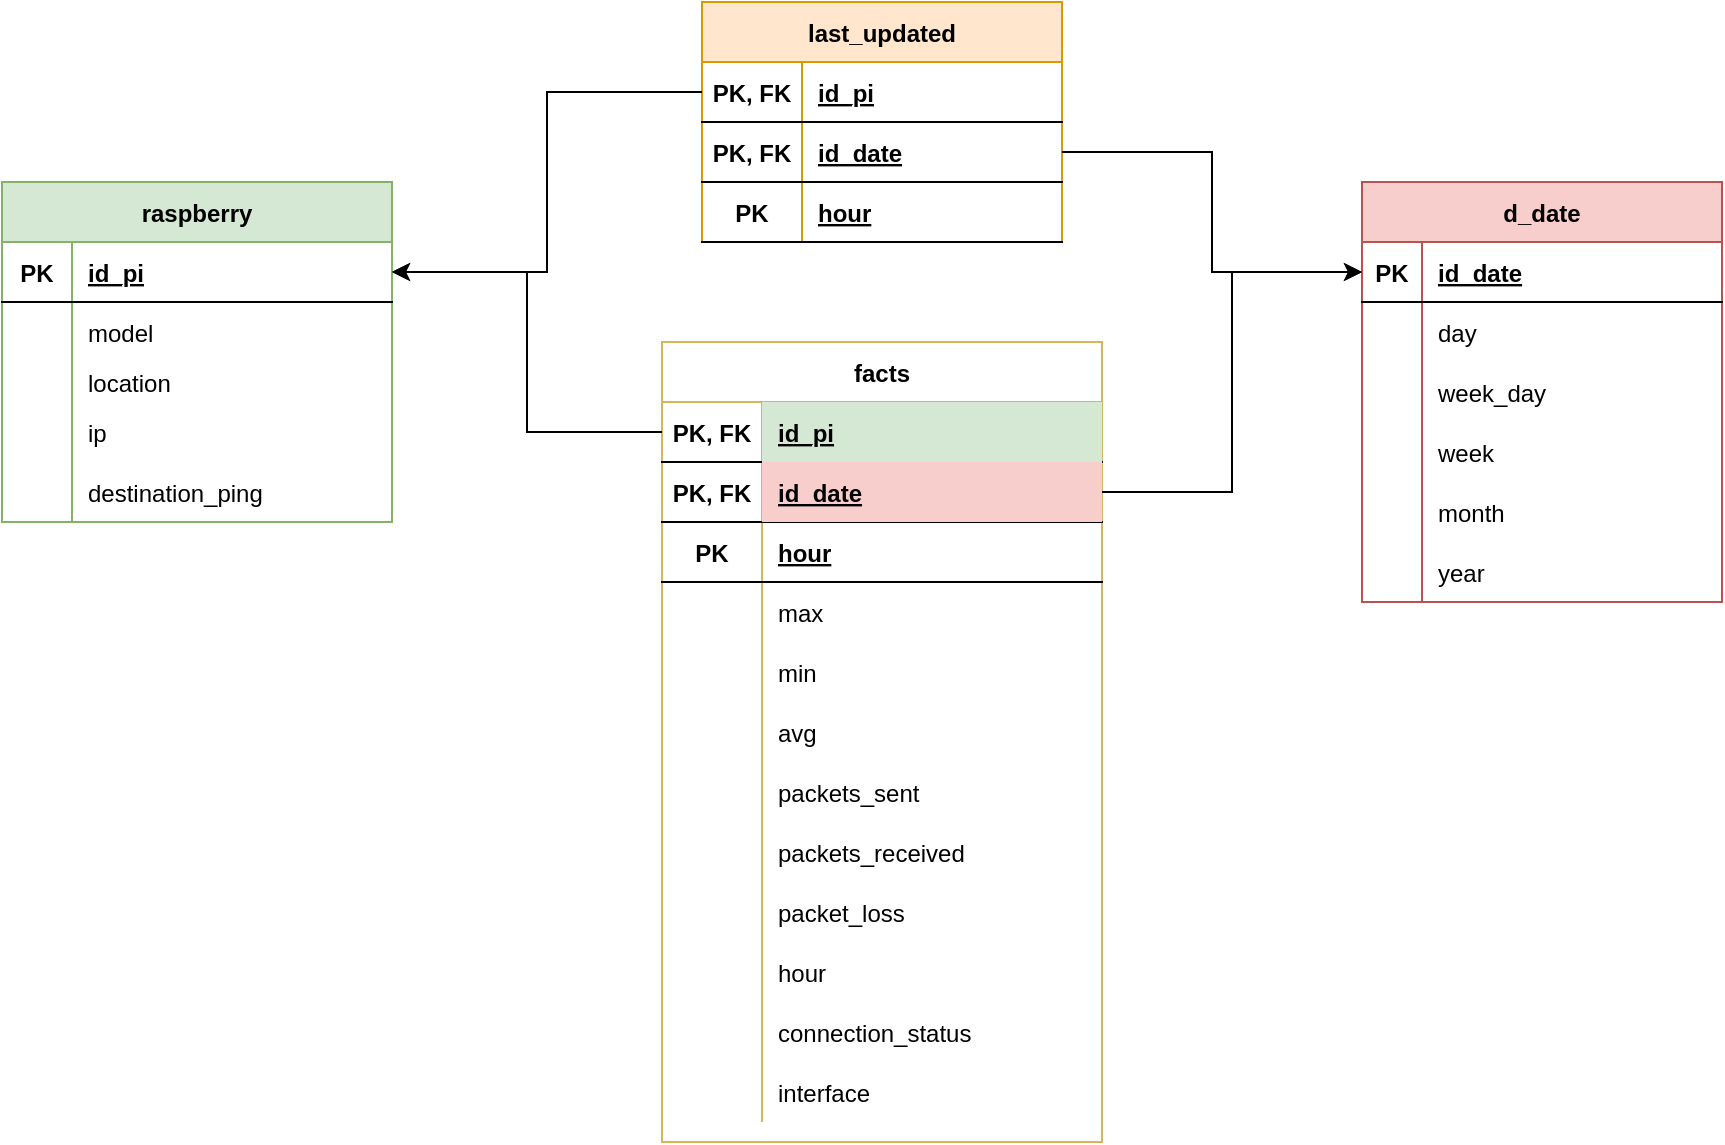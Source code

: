 <mxfile version="20.0.4" type="device"><diagram id="R2lEEEUBdFMjLlhIrx00" name="Page-1"><mxGraphModel dx="196" dy="612" grid="0" gridSize="10" guides="1" tooltips="1" connect="1" arrows="1" fold="1" page="1" pageScale="1" pageWidth="1100" pageHeight="850" math="0" shadow="0" extFonts="Permanent Marker^https://fonts.googleapis.com/css?family=Permanent+Marker"><root><mxCell id="0"/><mxCell id="1" parent="0"/><mxCell id="GsakEK6tu196Ty3ZhDN4-81" value="raspberry" style="shape=table;startSize=30;container=1;collapsible=1;childLayout=tableLayout;fixedRows=1;rowLines=0;fontStyle=1;align=center;resizeLast=1;fillColor=#d5e8d4;strokeColor=#82b366;" vertex="1" parent="1"><mxGeometry x="1220" y="245" width="195" height="170" as="geometry"><mxRectangle x="420" y="270" width="90" height="30" as="alternateBounds"/></mxGeometry></mxCell><mxCell id="GsakEK6tu196Ty3ZhDN4-82" value="" style="shape=tableRow;horizontal=0;startSize=0;swimlaneHead=0;swimlaneBody=0;fillColor=none;collapsible=0;dropTarget=0;points=[[0,0.5],[1,0.5]];portConstraint=eastwest;top=0;left=0;right=0;bottom=1;" vertex="1" parent="GsakEK6tu196Ty3ZhDN4-81"><mxGeometry y="30" width="195" height="30" as="geometry"/></mxCell><mxCell id="GsakEK6tu196Ty3ZhDN4-83" value="PK" style="shape=partialRectangle;connectable=0;fillColor=none;top=0;left=0;bottom=0;right=0;fontStyle=1;overflow=hidden;" vertex="1" parent="GsakEK6tu196Ty3ZhDN4-82"><mxGeometry width="35" height="30" as="geometry"><mxRectangle width="35" height="30" as="alternateBounds"/></mxGeometry></mxCell><mxCell id="GsakEK6tu196Ty3ZhDN4-84" value="id_pi" style="shape=partialRectangle;connectable=0;fillColor=none;top=0;left=0;bottom=0;right=0;align=left;spacingLeft=6;fontStyle=5;overflow=hidden;" vertex="1" parent="GsakEK6tu196Ty3ZhDN4-82"><mxGeometry x="35" width="160" height="30" as="geometry"><mxRectangle width="160" height="30" as="alternateBounds"/></mxGeometry></mxCell><mxCell id="GsakEK6tu196Ty3ZhDN4-85" value="" style="shape=tableRow;horizontal=0;startSize=0;swimlaneHead=0;swimlaneBody=0;fillColor=none;collapsible=0;dropTarget=0;points=[[0,0.5],[1,0.5]];portConstraint=eastwest;top=0;left=0;right=0;bottom=0;" vertex="1" parent="GsakEK6tu196Ty3ZhDN4-81"><mxGeometry y="60" width="195" height="30" as="geometry"/></mxCell><mxCell id="GsakEK6tu196Ty3ZhDN4-86" value="" style="shape=partialRectangle;connectable=0;fillColor=none;top=0;left=0;bottom=0;right=0;editable=1;overflow=hidden;" vertex="1" parent="GsakEK6tu196Ty3ZhDN4-85"><mxGeometry width="35" height="30" as="geometry"><mxRectangle width="35" height="30" as="alternateBounds"/></mxGeometry></mxCell><mxCell id="GsakEK6tu196Ty3ZhDN4-87" value="model" style="shape=partialRectangle;connectable=0;fillColor=none;top=0;left=0;bottom=0;right=0;align=left;spacingLeft=6;overflow=hidden;" vertex="1" parent="GsakEK6tu196Ty3ZhDN4-85"><mxGeometry x="35" width="160" height="30" as="geometry"><mxRectangle width="160" height="30" as="alternateBounds"/></mxGeometry></mxCell><mxCell id="GsakEK6tu196Ty3ZhDN4-88" value="" style="shape=tableRow;horizontal=0;startSize=0;swimlaneHead=0;swimlaneBody=0;fillColor=none;collapsible=0;dropTarget=0;points=[[0,0.5],[1,0.5]];portConstraint=eastwest;top=0;left=0;right=0;bottom=0;" vertex="1" parent="GsakEK6tu196Ty3ZhDN4-81"><mxGeometry y="90" width="195" height="20" as="geometry"/></mxCell><mxCell id="GsakEK6tu196Ty3ZhDN4-89" value="" style="shape=partialRectangle;connectable=0;fillColor=none;top=0;left=0;bottom=0;right=0;editable=1;overflow=hidden;" vertex="1" parent="GsakEK6tu196Ty3ZhDN4-88"><mxGeometry width="35" height="20" as="geometry"><mxRectangle width="35" height="20" as="alternateBounds"/></mxGeometry></mxCell><mxCell id="GsakEK6tu196Ty3ZhDN4-90" value="location" style="shape=partialRectangle;connectable=0;fillColor=none;top=0;left=0;bottom=0;right=0;align=left;spacingLeft=6;overflow=hidden;" vertex="1" parent="GsakEK6tu196Ty3ZhDN4-88"><mxGeometry x="35" width="160" height="20" as="geometry"><mxRectangle width="160" height="20" as="alternateBounds"/></mxGeometry></mxCell><mxCell id="GsakEK6tu196Ty3ZhDN4-91" value="" style="shape=tableRow;horizontal=0;startSize=0;swimlaneHead=0;swimlaneBody=0;fillColor=none;collapsible=0;dropTarget=0;points=[[0,0.5],[1,0.5]];portConstraint=eastwest;top=0;left=0;right=0;bottom=0;" vertex="1" parent="GsakEK6tu196Ty3ZhDN4-81"><mxGeometry y="110" width="195" height="30" as="geometry"/></mxCell><mxCell id="GsakEK6tu196Ty3ZhDN4-92" value="" style="shape=partialRectangle;connectable=0;fillColor=none;top=0;left=0;bottom=0;right=0;editable=1;overflow=hidden;" vertex="1" parent="GsakEK6tu196Ty3ZhDN4-91"><mxGeometry width="35" height="30" as="geometry"><mxRectangle width="35" height="30" as="alternateBounds"/></mxGeometry></mxCell><mxCell id="GsakEK6tu196Ty3ZhDN4-93" value="ip" style="shape=partialRectangle;connectable=0;fillColor=none;top=0;left=0;bottom=0;right=0;align=left;spacingLeft=6;overflow=hidden;" vertex="1" parent="GsakEK6tu196Ty3ZhDN4-91"><mxGeometry x="35" width="160" height="30" as="geometry"><mxRectangle width="160" height="30" as="alternateBounds"/></mxGeometry></mxCell><mxCell id="GsakEK6tu196Ty3ZhDN4-161" value="" style="shape=tableRow;horizontal=0;startSize=0;swimlaneHead=0;swimlaneBody=0;fillColor=none;collapsible=0;dropTarget=0;points=[[0,0.5],[1,0.5]];portConstraint=eastwest;top=0;left=0;right=0;bottom=0;" vertex="1" parent="GsakEK6tu196Ty3ZhDN4-81"><mxGeometry y="140" width="195" height="30" as="geometry"/></mxCell><mxCell id="GsakEK6tu196Ty3ZhDN4-162" value="" style="shape=partialRectangle;connectable=0;fillColor=none;top=0;left=0;bottom=0;right=0;editable=1;overflow=hidden;" vertex="1" parent="GsakEK6tu196Ty3ZhDN4-161"><mxGeometry width="35" height="30" as="geometry"><mxRectangle width="35" height="30" as="alternateBounds"/></mxGeometry></mxCell><mxCell id="GsakEK6tu196Ty3ZhDN4-163" value="destination_ping" style="shape=partialRectangle;connectable=0;fillColor=none;top=0;left=0;bottom=0;right=0;align=left;spacingLeft=6;overflow=hidden;" vertex="1" parent="GsakEK6tu196Ty3ZhDN4-161"><mxGeometry x="35" width="160" height="30" as="geometry"><mxRectangle width="160" height="30" as="alternateBounds"/></mxGeometry></mxCell><mxCell id="GsakEK6tu196Ty3ZhDN4-94" value="d_date" style="shape=table;startSize=30;container=1;collapsible=1;childLayout=tableLayout;fixedRows=1;rowLines=0;fontStyle=1;align=center;resizeLast=1;fillColor=#f8cecc;strokeColor=#b85450;shadow=0;rounded=0;sketch=0;" vertex="1" parent="1"><mxGeometry x="1900" y="245" width="180" height="210" as="geometry"/></mxCell><mxCell id="GsakEK6tu196Ty3ZhDN4-95" value="" style="shape=tableRow;horizontal=0;startSize=0;swimlaneHead=0;swimlaneBody=0;fillColor=none;collapsible=0;dropTarget=0;points=[[0,0.5],[1,0.5]];portConstraint=eastwest;top=0;left=0;right=0;bottom=1;" vertex="1" parent="GsakEK6tu196Ty3ZhDN4-94"><mxGeometry y="30" width="180" height="30" as="geometry"/></mxCell><mxCell id="GsakEK6tu196Ty3ZhDN4-96" value="PK" style="shape=partialRectangle;connectable=0;fillColor=none;top=0;left=0;bottom=0;right=0;fontStyle=1;overflow=hidden;" vertex="1" parent="GsakEK6tu196Ty3ZhDN4-95"><mxGeometry width="30" height="30" as="geometry"><mxRectangle width="30" height="30" as="alternateBounds"/></mxGeometry></mxCell><mxCell id="GsakEK6tu196Ty3ZhDN4-97" value="id_date" style="shape=partialRectangle;connectable=0;fillColor=none;top=0;left=0;bottom=0;right=0;align=left;spacingLeft=6;fontStyle=5;overflow=hidden;" vertex="1" parent="GsakEK6tu196Ty3ZhDN4-95"><mxGeometry x="30" width="150" height="30" as="geometry"><mxRectangle width="150" height="30" as="alternateBounds"/></mxGeometry></mxCell><mxCell id="GsakEK6tu196Ty3ZhDN4-98" value="" style="shape=tableRow;horizontal=0;startSize=0;swimlaneHead=0;swimlaneBody=0;fillColor=none;collapsible=0;dropTarget=0;points=[[0,0.5],[1,0.5]];portConstraint=eastwest;top=0;left=0;right=0;bottom=0;" vertex="1" parent="GsakEK6tu196Ty3ZhDN4-94"><mxGeometry y="60" width="180" height="30" as="geometry"/></mxCell><mxCell id="GsakEK6tu196Ty3ZhDN4-99" value="" style="shape=partialRectangle;connectable=0;fillColor=none;top=0;left=0;bottom=0;right=0;editable=1;overflow=hidden;" vertex="1" parent="GsakEK6tu196Ty3ZhDN4-98"><mxGeometry width="30" height="30" as="geometry"><mxRectangle width="30" height="30" as="alternateBounds"/></mxGeometry></mxCell><mxCell id="GsakEK6tu196Ty3ZhDN4-100" value="day" style="shape=partialRectangle;connectable=0;fillColor=none;top=0;left=0;bottom=0;right=0;align=left;spacingLeft=6;overflow=hidden;" vertex="1" parent="GsakEK6tu196Ty3ZhDN4-98"><mxGeometry x="30" width="150" height="30" as="geometry"><mxRectangle width="150" height="30" as="alternateBounds"/></mxGeometry></mxCell><mxCell id="GsakEK6tu196Ty3ZhDN4-101" value="" style="shape=tableRow;horizontal=0;startSize=0;swimlaneHead=0;swimlaneBody=0;fillColor=none;collapsible=0;dropTarget=0;points=[[0,0.5],[1,0.5]];portConstraint=eastwest;top=0;left=0;right=0;bottom=0;" vertex="1" parent="GsakEK6tu196Ty3ZhDN4-94"><mxGeometry y="90" width="180" height="30" as="geometry"/></mxCell><mxCell id="GsakEK6tu196Ty3ZhDN4-102" value="" style="shape=partialRectangle;connectable=0;fillColor=none;top=0;left=0;bottom=0;right=0;editable=1;overflow=hidden;" vertex="1" parent="GsakEK6tu196Ty3ZhDN4-101"><mxGeometry width="30" height="30" as="geometry"><mxRectangle width="30" height="30" as="alternateBounds"/></mxGeometry></mxCell><mxCell id="GsakEK6tu196Ty3ZhDN4-103" value="week_day" style="shape=partialRectangle;connectable=0;fillColor=none;top=0;left=0;bottom=0;right=0;align=left;spacingLeft=6;overflow=hidden;strokeColor=#d6b656;" vertex="1" parent="GsakEK6tu196Ty3ZhDN4-101"><mxGeometry x="30" width="150" height="30" as="geometry"><mxRectangle width="150" height="30" as="alternateBounds"/></mxGeometry></mxCell><mxCell id="GsakEK6tu196Ty3ZhDN4-104" value="" style="shape=tableRow;horizontal=0;startSize=0;swimlaneHead=0;swimlaneBody=0;fillColor=none;collapsible=0;dropTarget=0;points=[[0,0.5],[1,0.5]];portConstraint=eastwest;top=0;left=0;right=0;bottom=0;" vertex="1" parent="GsakEK6tu196Ty3ZhDN4-94"><mxGeometry y="120" width="180" height="30" as="geometry"/></mxCell><mxCell id="GsakEK6tu196Ty3ZhDN4-105" value="" style="shape=partialRectangle;connectable=0;fillColor=none;top=0;left=0;bottom=0;right=0;editable=1;overflow=hidden;" vertex="1" parent="GsakEK6tu196Ty3ZhDN4-104"><mxGeometry width="30" height="30" as="geometry"><mxRectangle width="30" height="30" as="alternateBounds"/></mxGeometry></mxCell><mxCell id="GsakEK6tu196Ty3ZhDN4-106" value="week" style="shape=partialRectangle;connectable=0;fillColor=none;top=0;left=0;bottom=0;right=0;align=left;spacingLeft=6;overflow=hidden;" vertex="1" parent="GsakEK6tu196Ty3ZhDN4-104"><mxGeometry x="30" width="150" height="30" as="geometry"><mxRectangle width="150" height="30" as="alternateBounds"/></mxGeometry></mxCell><mxCell id="GsakEK6tu196Ty3ZhDN4-107" value="" style="shape=tableRow;horizontal=0;startSize=0;swimlaneHead=0;swimlaneBody=0;fillColor=none;collapsible=0;dropTarget=0;points=[[0,0.5],[1,0.5]];portConstraint=eastwest;top=0;left=0;right=0;bottom=0;" vertex="1" parent="GsakEK6tu196Ty3ZhDN4-94"><mxGeometry y="150" width="180" height="30" as="geometry"/></mxCell><mxCell id="GsakEK6tu196Ty3ZhDN4-108" value="" style="shape=partialRectangle;connectable=0;fillColor=none;top=0;left=0;bottom=0;right=0;editable=1;overflow=hidden;" vertex="1" parent="GsakEK6tu196Ty3ZhDN4-107"><mxGeometry width="30" height="30" as="geometry"><mxRectangle width="30" height="30" as="alternateBounds"/></mxGeometry></mxCell><mxCell id="GsakEK6tu196Ty3ZhDN4-109" value="month" style="shape=partialRectangle;connectable=0;fillColor=none;top=0;left=0;bottom=0;right=0;align=left;spacingLeft=6;overflow=hidden;" vertex="1" parent="GsakEK6tu196Ty3ZhDN4-107"><mxGeometry x="30" width="150" height="30" as="geometry"><mxRectangle width="150" height="30" as="alternateBounds"/></mxGeometry></mxCell><mxCell id="GsakEK6tu196Ty3ZhDN4-110" value="" style="shape=tableRow;horizontal=0;startSize=0;swimlaneHead=0;swimlaneBody=0;fillColor=none;collapsible=0;dropTarget=0;points=[[0,0.5],[1,0.5]];portConstraint=eastwest;top=0;left=0;right=0;bottom=0;" vertex="1" parent="GsakEK6tu196Ty3ZhDN4-94"><mxGeometry y="180" width="180" height="30" as="geometry"/></mxCell><mxCell id="GsakEK6tu196Ty3ZhDN4-111" value="" style="shape=partialRectangle;connectable=0;fillColor=none;top=0;left=0;bottom=0;right=0;editable=1;overflow=hidden;" vertex="1" parent="GsakEK6tu196Ty3ZhDN4-110"><mxGeometry width="30" height="30" as="geometry"><mxRectangle width="30" height="30" as="alternateBounds"/></mxGeometry></mxCell><mxCell id="GsakEK6tu196Ty3ZhDN4-112" value="year" style="shape=partialRectangle;connectable=0;fillColor=none;top=0;left=0;bottom=0;right=0;align=left;spacingLeft=6;overflow=hidden;" vertex="1" parent="GsakEK6tu196Ty3ZhDN4-110"><mxGeometry x="30" width="150" height="30" as="geometry"><mxRectangle width="150" height="30" as="alternateBounds"/></mxGeometry></mxCell><mxCell id="GsakEK6tu196Ty3ZhDN4-113" value="facts" style="shape=table;startSize=30;container=1;collapsible=1;childLayout=tableLayout;fixedRows=1;rowLines=0;fontStyle=1;align=center;resizeLast=1;rounded=0;shadow=0;sketch=0;fillColor=none;strokeColor=#d6b656;" vertex="1" parent="1"><mxGeometry x="1550" y="325" width="220" height="400" as="geometry"/></mxCell><mxCell id="GsakEK6tu196Ty3ZhDN4-114" value="" style="shape=tableRow;horizontal=0;startSize=0;swimlaneHead=0;swimlaneBody=0;fillColor=none;collapsible=0;dropTarget=0;points=[[0,0.5],[1,0.5]];portConstraint=eastwest;top=0;left=0;right=0;bottom=1;rounded=0;shadow=0;sketch=0;" vertex="1" parent="GsakEK6tu196Ty3ZhDN4-113"><mxGeometry y="30" width="220" height="30" as="geometry"/></mxCell><mxCell id="GsakEK6tu196Ty3ZhDN4-115" value="PK, FK" style="shape=partialRectangle;connectable=0;fillColor=none;top=0;left=0;bottom=0;right=0;fontStyle=1;overflow=hidden;rounded=0;shadow=0;sketch=0;" vertex="1" parent="GsakEK6tu196Ty3ZhDN4-114"><mxGeometry width="50" height="30" as="geometry"><mxRectangle width="50" height="30" as="alternateBounds"/></mxGeometry></mxCell><mxCell id="GsakEK6tu196Ty3ZhDN4-116" value="id_pi" style="shape=partialRectangle;connectable=0;fillColor=#d5e8d4;top=0;left=0;bottom=0;right=0;align=left;spacingLeft=6;fontStyle=5;overflow=hidden;rounded=0;shadow=0;sketch=0;strokeColor=#82b366;" vertex="1" parent="GsakEK6tu196Ty3ZhDN4-114"><mxGeometry x="50" width="170" height="30" as="geometry"><mxRectangle width="170" height="30" as="alternateBounds"/></mxGeometry></mxCell><mxCell id="GsakEK6tu196Ty3ZhDN4-117" value="" style="shape=tableRow;horizontal=0;startSize=0;swimlaneHead=0;swimlaneBody=0;fillColor=none;collapsible=0;dropTarget=0;points=[[0,0.5],[1,0.5]];portConstraint=eastwest;top=0;left=0;right=0;bottom=1;rounded=0;shadow=0;sketch=0;" vertex="1" parent="GsakEK6tu196Ty3ZhDN4-113"><mxGeometry y="60" width="220" height="30" as="geometry"/></mxCell><mxCell id="GsakEK6tu196Ty3ZhDN4-118" value="PK, FK" style="shape=partialRectangle;connectable=0;fillColor=none;top=0;left=0;bottom=0;right=0;fontStyle=1;overflow=hidden;rounded=0;shadow=0;sketch=0;" vertex="1" parent="GsakEK6tu196Ty3ZhDN4-117"><mxGeometry width="50" height="30" as="geometry"><mxRectangle width="50" height="30" as="alternateBounds"/></mxGeometry></mxCell><mxCell id="GsakEK6tu196Ty3ZhDN4-119" value="id_date" style="shape=partialRectangle;connectable=0;fillColor=#f8cecc;top=0;left=0;bottom=0;right=0;align=left;spacingLeft=6;fontStyle=5;overflow=hidden;rounded=0;shadow=0;sketch=0;strokeColor=#b85450;" vertex="1" parent="GsakEK6tu196Ty3ZhDN4-117"><mxGeometry x="50" width="170" height="30" as="geometry"><mxRectangle width="170" height="30" as="alternateBounds"/></mxGeometry></mxCell><mxCell id="GsakEK6tu196Ty3ZhDN4-120" value="" style="shape=tableRow;horizontal=0;startSize=0;swimlaneHead=0;swimlaneBody=0;fillColor=none;collapsible=0;dropTarget=0;points=[[0,0.5],[1,0.5]];portConstraint=eastwest;top=0;left=0;right=0;bottom=1;rounded=0;shadow=0;sketch=0;" vertex="1" parent="GsakEK6tu196Ty3ZhDN4-113"><mxGeometry y="90" width="220" height="30" as="geometry"/></mxCell><mxCell id="GsakEK6tu196Ty3ZhDN4-121" value="PK" style="shape=partialRectangle;connectable=0;fillColor=none;top=0;left=0;bottom=0;right=0;fontStyle=1;overflow=hidden;rounded=0;shadow=0;sketch=0;" vertex="1" parent="GsakEK6tu196Ty3ZhDN4-120"><mxGeometry width="50" height="30" as="geometry"><mxRectangle width="50" height="30" as="alternateBounds"/></mxGeometry></mxCell><mxCell id="GsakEK6tu196Ty3ZhDN4-122" value="hour" style="shape=partialRectangle;connectable=0;fillColor=none;top=0;left=0;bottom=0;right=0;align=left;spacingLeft=6;fontStyle=5;overflow=hidden;rounded=0;shadow=0;sketch=0;" vertex="1" parent="GsakEK6tu196Ty3ZhDN4-120"><mxGeometry x="50" width="170" height="30" as="geometry"><mxRectangle width="170" height="30" as="alternateBounds"/></mxGeometry></mxCell><mxCell id="GsakEK6tu196Ty3ZhDN4-123" value="" style="shape=tableRow;horizontal=0;startSize=0;swimlaneHead=0;swimlaneBody=0;fillColor=none;collapsible=0;dropTarget=0;points=[[0,0.5],[1,0.5]];portConstraint=eastwest;top=0;left=0;right=0;bottom=0;rounded=0;shadow=0;sketch=0;" vertex="1" parent="GsakEK6tu196Ty3ZhDN4-113"><mxGeometry y="120" width="220" height="30" as="geometry"/></mxCell><mxCell id="GsakEK6tu196Ty3ZhDN4-124" value="" style="shape=partialRectangle;connectable=0;fillColor=none;top=0;left=0;bottom=0;right=0;editable=1;overflow=hidden;rounded=0;shadow=0;sketch=0;" vertex="1" parent="GsakEK6tu196Ty3ZhDN4-123"><mxGeometry width="50" height="30" as="geometry"><mxRectangle width="50" height="30" as="alternateBounds"/></mxGeometry></mxCell><mxCell id="GsakEK6tu196Ty3ZhDN4-125" value="max" style="shape=partialRectangle;connectable=0;fillColor=none;top=0;left=0;bottom=0;right=0;align=left;spacingLeft=6;overflow=hidden;rounded=0;shadow=0;sketch=0;" vertex="1" parent="GsakEK6tu196Ty3ZhDN4-123"><mxGeometry x="50" width="170" height="30" as="geometry"><mxRectangle width="170" height="30" as="alternateBounds"/></mxGeometry></mxCell><mxCell id="GsakEK6tu196Ty3ZhDN4-126" value="" style="shape=tableRow;horizontal=0;startSize=0;swimlaneHead=0;swimlaneBody=0;fillColor=none;collapsible=0;dropTarget=0;points=[[0,0.5],[1,0.5]];portConstraint=eastwest;top=0;left=0;right=0;bottom=0;rounded=0;shadow=0;sketch=0;" vertex="1" parent="GsakEK6tu196Ty3ZhDN4-113"><mxGeometry y="150" width="220" height="30" as="geometry"/></mxCell><mxCell id="GsakEK6tu196Ty3ZhDN4-127" value="" style="shape=partialRectangle;connectable=0;fillColor=none;top=0;left=0;bottom=0;right=0;editable=1;overflow=hidden;rounded=0;shadow=0;sketch=0;" vertex="1" parent="GsakEK6tu196Ty3ZhDN4-126"><mxGeometry width="50" height="30" as="geometry"><mxRectangle width="50" height="30" as="alternateBounds"/></mxGeometry></mxCell><mxCell id="GsakEK6tu196Ty3ZhDN4-128" value="min" style="shape=partialRectangle;connectable=0;fillColor=none;top=0;left=0;bottom=0;right=0;align=left;spacingLeft=6;overflow=hidden;rounded=0;shadow=0;sketch=0;" vertex="1" parent="GsakEK6tu196Ty3ZhDN4-126"><mxGeometry x="50" width="170" height="30" as="geometry"><mxRectangle width="170" height="30" as="alternateBounds"/></mxGeometry></mxCell><mxCell id="GsakEK6tu196Ty3ZhDN4-129" value="" style="shape=tableRow;horizontal=0;startSize=0;swimlaneHead=0;swimlaneBody=0;fillColor=none;collapsible=0;dropTarget=0;points=[[0,0.5],[1,0.5]];portConstraint=eastwest;top=0;left=0;right=0;bottom=0;rounded=0;shadow=0;sketch=0;" vertex="1" parent="GsakEK6tu196Ty3ZhDN4-113"><mxGeometry y="180" width="220" height="30" as="geometry"/></mxCell><mxCell id="GsakEK6tu196Ty3ZhDN4-130" value="" style="shape=partialRectangle;connectable=0;fillColor=none;top=0;left=0;bottom=0;right=0;editable=1;overflow=hidden;rounded=0;shadow=0;sketch=0;" vertex="1" parent="GsakEK6tu196Ty3ZhDN4-129"><mxGeometry width="50" height="30" as="geometry"><mxRectangle width="50" height="30" as="alternateBounds"/></mxGeometry></mxCell><mxCell id="GsakEK6tu196Ty3ZhDN4-131" value="avg" style="shape=partialRectangle;connectable=0;fillColor=none;top=0;left=0;bottom=0;right=0;align=left;spacingLeft=6;overflow=hidden;rounded=0;shadow=0;sketch=0;" vertex="1" parent="GsakEK6tu196Ty3ZhDN4-129"><mxGeometry x="50" width="170" height="30" as="geometry"><mxRectangle width="170" height="30" as="alternateBounds"/></mxGeometry></mxCell><mxCell id="GsakEK6tu196Ty3ZhDN4-132" value="" style="shape=tableRow;horizontal=0;startSize=0;swimlaneHead=0;swimlaneBody=0;fillColor=none;collapsible=0;dropTarget=0;points=[[0,0.5],[1,0.5]];portConstraint=eastwest;top=0;left=0;right=0;bottom=0;" vertex="1" parent="GsakEK6tu196Ty3ZhDN4-113"><mxGeometry y="210" width="220" height="30" as="geometry"/></mxCell><mxCell id="GsakEK6tu196Ty3ZhDN4-133" value="" style="shape=partialRectangle;connectable=0;fillColor=none;top=0;left=0;bottom=0;right=0;editable=1;overflow=hidden;" vertex="1" parent="GsakEK6tu196Ty3ZhDN4-132"><mxGeometry width="50" height="30" as="geometry"><mxRectangle width="50" height="30" as="alternateBounds"/></mxGeometry></mxCell><mxCell id="GsakEK6tu196Ty3ZhDN4-134" value="packets_sent" style="shape=partialRectangle;connectable=0;fillColor=none;top=0;left=0;bottom=0;right=0;align=left;spacingLeft=6;overflow=hidden;" vertex="1" parent="GsakEK6tu196Ty3ZhDN4-132"><mxGeometry x="50" width="170" height="30" as="geometry"><mxRectangle width="170" height="30" as="alternateBounds"/></mxGeometry></mxCell><mxCell id="GsakEK6tu196Ty3ZhDN4-135" value="" style="shape=tableRow;horizontal=0;startSize=0;swimlaneHead=0;swimlaneBody=0;fillColor=none;collapsible=0;dropTarget=0;points=[[0,0.5],[1,0.5]];portConstraint=eastwest;top=0;left=0;right=0;bottom=0;" vertex="1" parent="GsakEK6tu196Ty3ZhDN4-113"><mxGeometry y="240" width="220" height="30" as="geometry"/></mxCell><mxCell id="GsakEK6tu196Ty3ZhDN4-136" value="" style="shape=partialRectangle;connectable=0;fillColor=none;top=0;left=0;bottom=0;right=0;editable=1;overflow=hidden;" vertex="1" parent="GsakEK6tu196Ty3ZhDN4-135"><mxGeometry width="50" height="30" as="geometry"><mxRectangle width="50" height="30" as="alternateBounds"/></mxGeometry></mxCell><mxCell id="GsakEK6tu196Ty3ZhDN4-137" value="packets_received" style="shape=partialRectangle;connectable=0;fillColor=none;top=0;left=0;bottom=0;right=0;align=left;spacingLeft=6;overflow=hidden;" vertex="1" parent="GsakEK6tu196Ty3ZhDN4-135"><mxGeometry x="50" width="170" height="30" as="geometry"><mxRectangle width="170" height="30" as="alternateBounds"/></mxGeometry></mxCell><mxCell id="GsakEK6tu196Ty3ZhDN4-138" value="" style="shape=tableRow;horizontal=0;startSize=0;swimlaneHead=0;swimlaneBody=0;fillColor=none;collapsible=0;dropTarget=0;points=[[0,0.5],[1,0.5]];portConstraint=eastwest;top=0;left=0;right=0;bottom=0;" vertex="1" parent="GsakEK6tu196Ty3ZhDN4-113"><mxGeometry y="270" width="220" height="30" as="geometry"/></mxCell><mxCell id="GsakEK6tu196Ty3ZhDN4-139" value="" style="shape=partialRectangle;connectable=0;fillColor=none;top=0;left=0;bottom=0;right=0;editable=1;overflow=hidden;" vertex="1" parent="GsakEK6tu196Ty3ZhDN4-138"><mxGeometry width="50" height="30" as="geometry"><mxRectangle width="50" height="30" as="alternateBounds"/></mxGeometry></mxCell><mxCell id="GsakEK6tu196Ty3ZhDN4-140" value="packet_loss" style="shape=partialRectangle;connectable=0;fillColor=none;top=0;left=0;bottom=0;right=0;align=left;spacingLeft=6;overflow=hidden;" vertex="1" parent="GsakEK6tu196Ty3ZhDN4-138"><mxGeometry x="50" width="170" height="30" as="geometry"><mxRectangle width="170" height="30" as="alternateBounds"/></mxGeometry></mxCell><mxCell id="GsakEK6tu196Ty3ZhDN4-141" value="" style="shape=tableRow;horizontal=0;startSize=0;swimlaneHead=0;swimlaneBody=0;fillColor=none;collapsible=0;dropTarget=0;points=[[0,0.5],[1,0.5]];portConstraint=eastwest;top=0;left=0;right=0;bottom=0;" vertex="1" parent="GsakEK6tu196Ty3ZhDN4-113"><mxGeometry y="300" width="220" height="30" as="geometry"/></mxCell><mxCell id="GsakEK6tu196Ty3ZhDN4-142" value="" style="shape=partialRectangle;connectable=0;fillColor=none;top=0;left=0;bottom=0;right=0;editable=1;overflow=hidden;" vertex="1" parent="GsakEK6tu196Ty3ZhDN4-141"><mxGeometry width="50" height="30" as="geometry"><mxRectangle width="50" height="30" as="alternateBounds"/></mxGeometry></mxCell><mxCell id="GsakEK6tu196Ty3ZhDN4-143" value="hour" style="shape=partialRectangle;connectable=0;fillColor=none;top=0;left=0;bottom=0;right=0;align=left;spacingLeft=6;overflow=hidden;" vertex="1" parent="GsakEK6tu196Ty3ZhDN4-141"><mxGeometry x="50" width="170" height="30" as="geometry"><mxRectangle width="170" height="30" as="alternateBounds"/></mxGeometry></mxCell><mxCell id="GsakEK6tu196Ty3ZhDN4-144" value="" style="shape=tableRow;horizontal=0;startSize=0;swimlaneHead=0;swimlaneBody=0;fillColor=none;collapsible=0;dropTarget=0;points=[[0,0.5],[1,0.5]];portConstraint=eastwest;top=0;left=0;right=0;bottom=0;" vertex="1" parent="GsakEK6tu196Ty3ZhDN4-113"><mxGeometry y="330" width="220" height="30" as="geometry"/></mxCell><mxCell id="GsakEK6tu196Ty3ZhDN4-145" value="" style="shape=partialRectangle;connectable=0;fillColor=none;top=0;left=0;bottom=0;right=0;editable=1;overflow=hidden;" vertex="1" parent="GsakEK6tu196Ty3ZhDN4-144"><mxGeometry width="50" height="30" as="geometry"><mxRectangle width="50" height="30" as="alternateBounds"/></mxGeometry></mxCell><mxCell id="GsakEK6tu196Ty3ZhDN4-146" value="connection_status" style="shape=partialRectangle;connectable=0;fillColor=none;top=0;left=0;bottom=0;right=0;align=left;spacingLeft=6;overflow=hidden;" vertex="1" parent="GsakEK6tu196Ty3ZhDN4-144"><mxGeometry x="50" width="170" height="30" as="geometry"><mxRectangle width="170" height="30" as="alternateBounds"/></mxGeometry></mxCell><mxCell id="GsakEK6tu196Ty3ZhDN4-164" value="" style="shape=tableRow;horizontal=0;startSize=0;swimlaneHead=0;swimlaneBody=0;fillColor=none;collapsible=0;dropTarget=0;points=[[0,0.5],[1,0.5]];portConstraint=eastwest;top=0;left=0;right=0;bottom=0;" vertex="1" parent="GsakEK6tu196Ty3ZhDN4-113"><mxGeometry y="360" width="220" height="30" as="geometry"/></mxCell><mxCell id="GsakEK6tu196Ty3ZhDN4-165" value="" style="shape=partialRectangle;connectable=0;fillColor=none;top=0;left=0;bottom=0;right=0;editable=1;overflow=hidden;" vertex="1" parent="GsakEK6tu196Ty3ZhDN4-164"><mxGeometry width="50" height="30" as="geometry"><mxRectangle width="50" height="30" as="alternateBounds"/></mxGeometry></mxCell><mxCell id="GsakEK6tu196Ty3ZhDN4-166" value="interface" style="shape=partialRectangle;connectable=0;fillColor=none;top=0;left=0;bottom=0;right=0;align=left;spacingLeft=6;overflow=hidden;" vertex="1" parent="GsakEK6tu196Ty3ZhDN4-164"><mxGeometry x="50" width="170" height="30" as="geometry"><mxRectangle width="170" height="30" as="alternateBounds"/></mxGeometry></mxCell><mxCell id="GsakEK6tu196Ty3ZhDN4-147" style="edgeStyle=orthogonalEdgeStyle;rounded=0;orthogonalLoop=1;jettySize=auto;html=1;exitX=0;exitY=0.5;exitDx=0;exitDy=0;entryX=1;entryY=0.5;entryDx=0;entryDy=0;" edge="1" parent="1" source="GsakEK6tu196Ty3ZhDN4-114" target="GsakEK6tu196Ty3ZhDN4-82"><mxGeometry relative="1" as="geometry"/></mxCell><mxCell id="GsakEK6tu196Ty3ZhDN4-148" style="edgeStyle=orthogonalEdgeStyle;rounded=0;orthogonalLoop=1;jettySize=auto;html=1;exitX=1;exitY=0.5;exitDx=0;exitDy=0;entryX=0;entryY=0.5;entryDx=0;entryDy=0;" edge="1" parent="1" source="GsakEK6tu196Ty3ZhDN4-117" target="GsakEK6tu196Ty3ZhDN4-95"><mxGeometry relative="1" as="geometry"/></mxCell><mxCell id="GsakEK6tu196Ty3ZhDN4-149" value="last_updated" style="shape=table;startSize=30;container=1;collapsible=1;childLayout=tableLayout;fixedRows=1;rowLines=0;fontStyle=1;align=center;resizeLast=0;strokeColor=#d79b00;columnLines=1;resizeLastRow=0;fillColor=#ffe6cc;" vertex="1" parent="1"><mxGeometry x="1570" y="155" width="180" height="120" as="geometry"/></mxCell><mxCell id="GsakEK6tu196Ty3ZhDN4-150" value="" style="shape=tableRow;horizontal=0;startSize=0;swimlaneHead=0;swimlaneBody=0;fillColor=none;collapsible=0;dropTarget=0;points=[[0,0.5],[1,0.5]];portConstraint=eastwest;top=0;left=0;right=0;bottom=1;strokeColor=default;" vertex="1" parent="GsakEK6tu196Ty3ZhDN4-149"><mxGeometry y="30" width="180" height="30" as="geometry"/></mxCell><mxCell id="GsakEK6tu196Ty3ZhDN4-151" value="PK, FK" style="shape=partialRectangle;connectable=0;fillColor=none;top=0;left=0;bottom=0;right=0;fontStyle=1;overflow=hidden;strokeColor=default;" vertex="1" parent="GsakEK6tu196Ty3ZhDN4-150"><mxGeometry width="50" height="30" as="geometry"><mxRectangle width="50" height="30" as="alternateBounds"/></mxGeometry></mxCell><mxCell id="GsakEK6tu196Ty3ZhDN4-152" value="id_pi" style="shape=partialRectangle;connectable=0;fillColor=none;top=0;left=0;bottom=0;right=0;align=left;spacingLeft=6;fontStyle=5;overflow=hidden;strokeColor=default;" vertex="1" parent="GsakEK6tu196Ty3ZhDN4-150"><mxGeometry x="50" width="130" height="30" as="geometry"><mxRectangle width="130" height="30" as="alternateBounds"/></mxGeometry></mxCell><mxCell id="GsakEK6tu196Ty3ZhDN4-153" value="" style="shape=tableRow;horizontal=0;startSize=0;swimlaneHead=0;swimlaneBody=0;fillColor=none;collapsible=0;dropTarget=0;points=[[0,0.5],[1,0.5]];portConstraint=eastwest;top=0;left=0;right=0;bottom=1;strokeColor=default;" vertex="1" parent="GsakEK6tu196Ty3ZhDN4-149"><mxGeometry y="60" width="180" height="30" as="geometry"/></mxCell><mxCell id="GsakEK6tu196Ty3ZhDN4-154" value="PK, FK" style="shape=partialRectangle;connectable=0;fillColor=none;top=0;left=0;bottom=0;right=0;fontStyle=1;overflow=hidden;strokeColor=default;" vertex="1" parent="GsakEK6tu196Ty3ZhDN4-153"><mxGeometry width="50" height="30" as="geometry"><mxRectangle width="50" height="30" as="alternateBounds"/></mxGeometry></mxCell><mxCell id="GsakEK6tu196Ty3ZhDN4-155" value="id_date" style="shape=partialRectangle;connectable=0;fillColor=none;top=0;left=0;bottom=0;right=0;align=left;spacingLeft=6;fontStyle=5;overflow=hidden;strokeColor=default;" vertex="1" parent="GsakEK6tu196Ty3ZhDN4-153"><mxGeometry x="50" width="130" height="30" as="geometry"><mxRectangle width="130" height="30" as="alternateBounds"/></mxGeometry></mxCell><mxCell id="GsakEK6tu196Ty3ZhDN4-156" value="" style="shape=tableRow;horizontal=0;startSize=0;swimlaneHead=0;swimlaneBody=0;fillColor=none;collapsible=0;dropTarget=0;points=[[0,0.5],[1,0.5]];portConstraint=eastwest;top=0;left=0;right=0;bottom=1;strokeColor=default;" vertex="1" parent="GsakEK6tu196Ty3ZhDN4-149"><mxGeometry y="90" width="180" height="30" as="geometry"/></mxCell><mxCell id="GsakEK6tu196Ty3ZhDN4-157" value="PK" style="shape=partialRectangle;connectable=0;fillColor=none;top=0;left=0;bottom=0;right=0;fontStyle=1;overflow=hidden;strokeColor=default;" vertex="1" parent="GsakEK6tu196Ty3ZhDN4-156"><mxGeometry width="50" height="30" as="geometry"><mxRectangle width="50" height="30" as="alternateBounds"/></mxGeometry></mxCell><mxCell id="GsakEK6tu196Ty3ZhDN4-158" value="hour" style="shape=partialRectangle;connectable=0;fillColor=none;top=0;left=0;bottom=0;right=0;align=left;spacingLeft=6;fontStyle=5;overflow=hidden;strokeColor=default;" vertex="1" parent="GsakEK6tu196Ty3ZhDN4-156"><mxGeometry x="50" width="130" height="30" as="geometry"><mxRectangle width="130" height="30" as="alternateBounds"/></mxGeometry></mxCell><mxCell id="GsakEK6tu196Ty3ZhDN4-159" style="edgeStyle=orthogonalEdgeStyle;rounded=0;orthogonalLoop=1;jettySize=auto;html=1;exitX=0;exitY=0.5;exitDx=0;exitDy=0;entryX=1;entryY=0.5;entryDx=0;entryDy=0;" edge="1" parent="1" source="GsakEK6tu196Ty3ZhDN4-150" target="GsakEK6tu196Ty3ZhDN4-82"><mxGeometry relative="1" as="geometry"/></mxCell><mxCell id="GsakEK6tu196Ty3ZhDN4-160" style="edgeStyle=orthogonalEdgeStyle;rounded=0;orthogonalLoop=1;jettySize=auto;html=1;exitX=1;exitY=0.5;exitDx=0;exitDy=0;entryX=0;entryY=0.5;entryDx=0;entryDy=0;" edge="1" parent="1" source="GsakEK6tu196Ty3ZhDN4-153" target="GsakEK6tu196Ty3ZhDN4-95"><mxGeometry relative="1" as="geometry"/></mxCell></root></mxGraphModel></diagram></mxfile>
